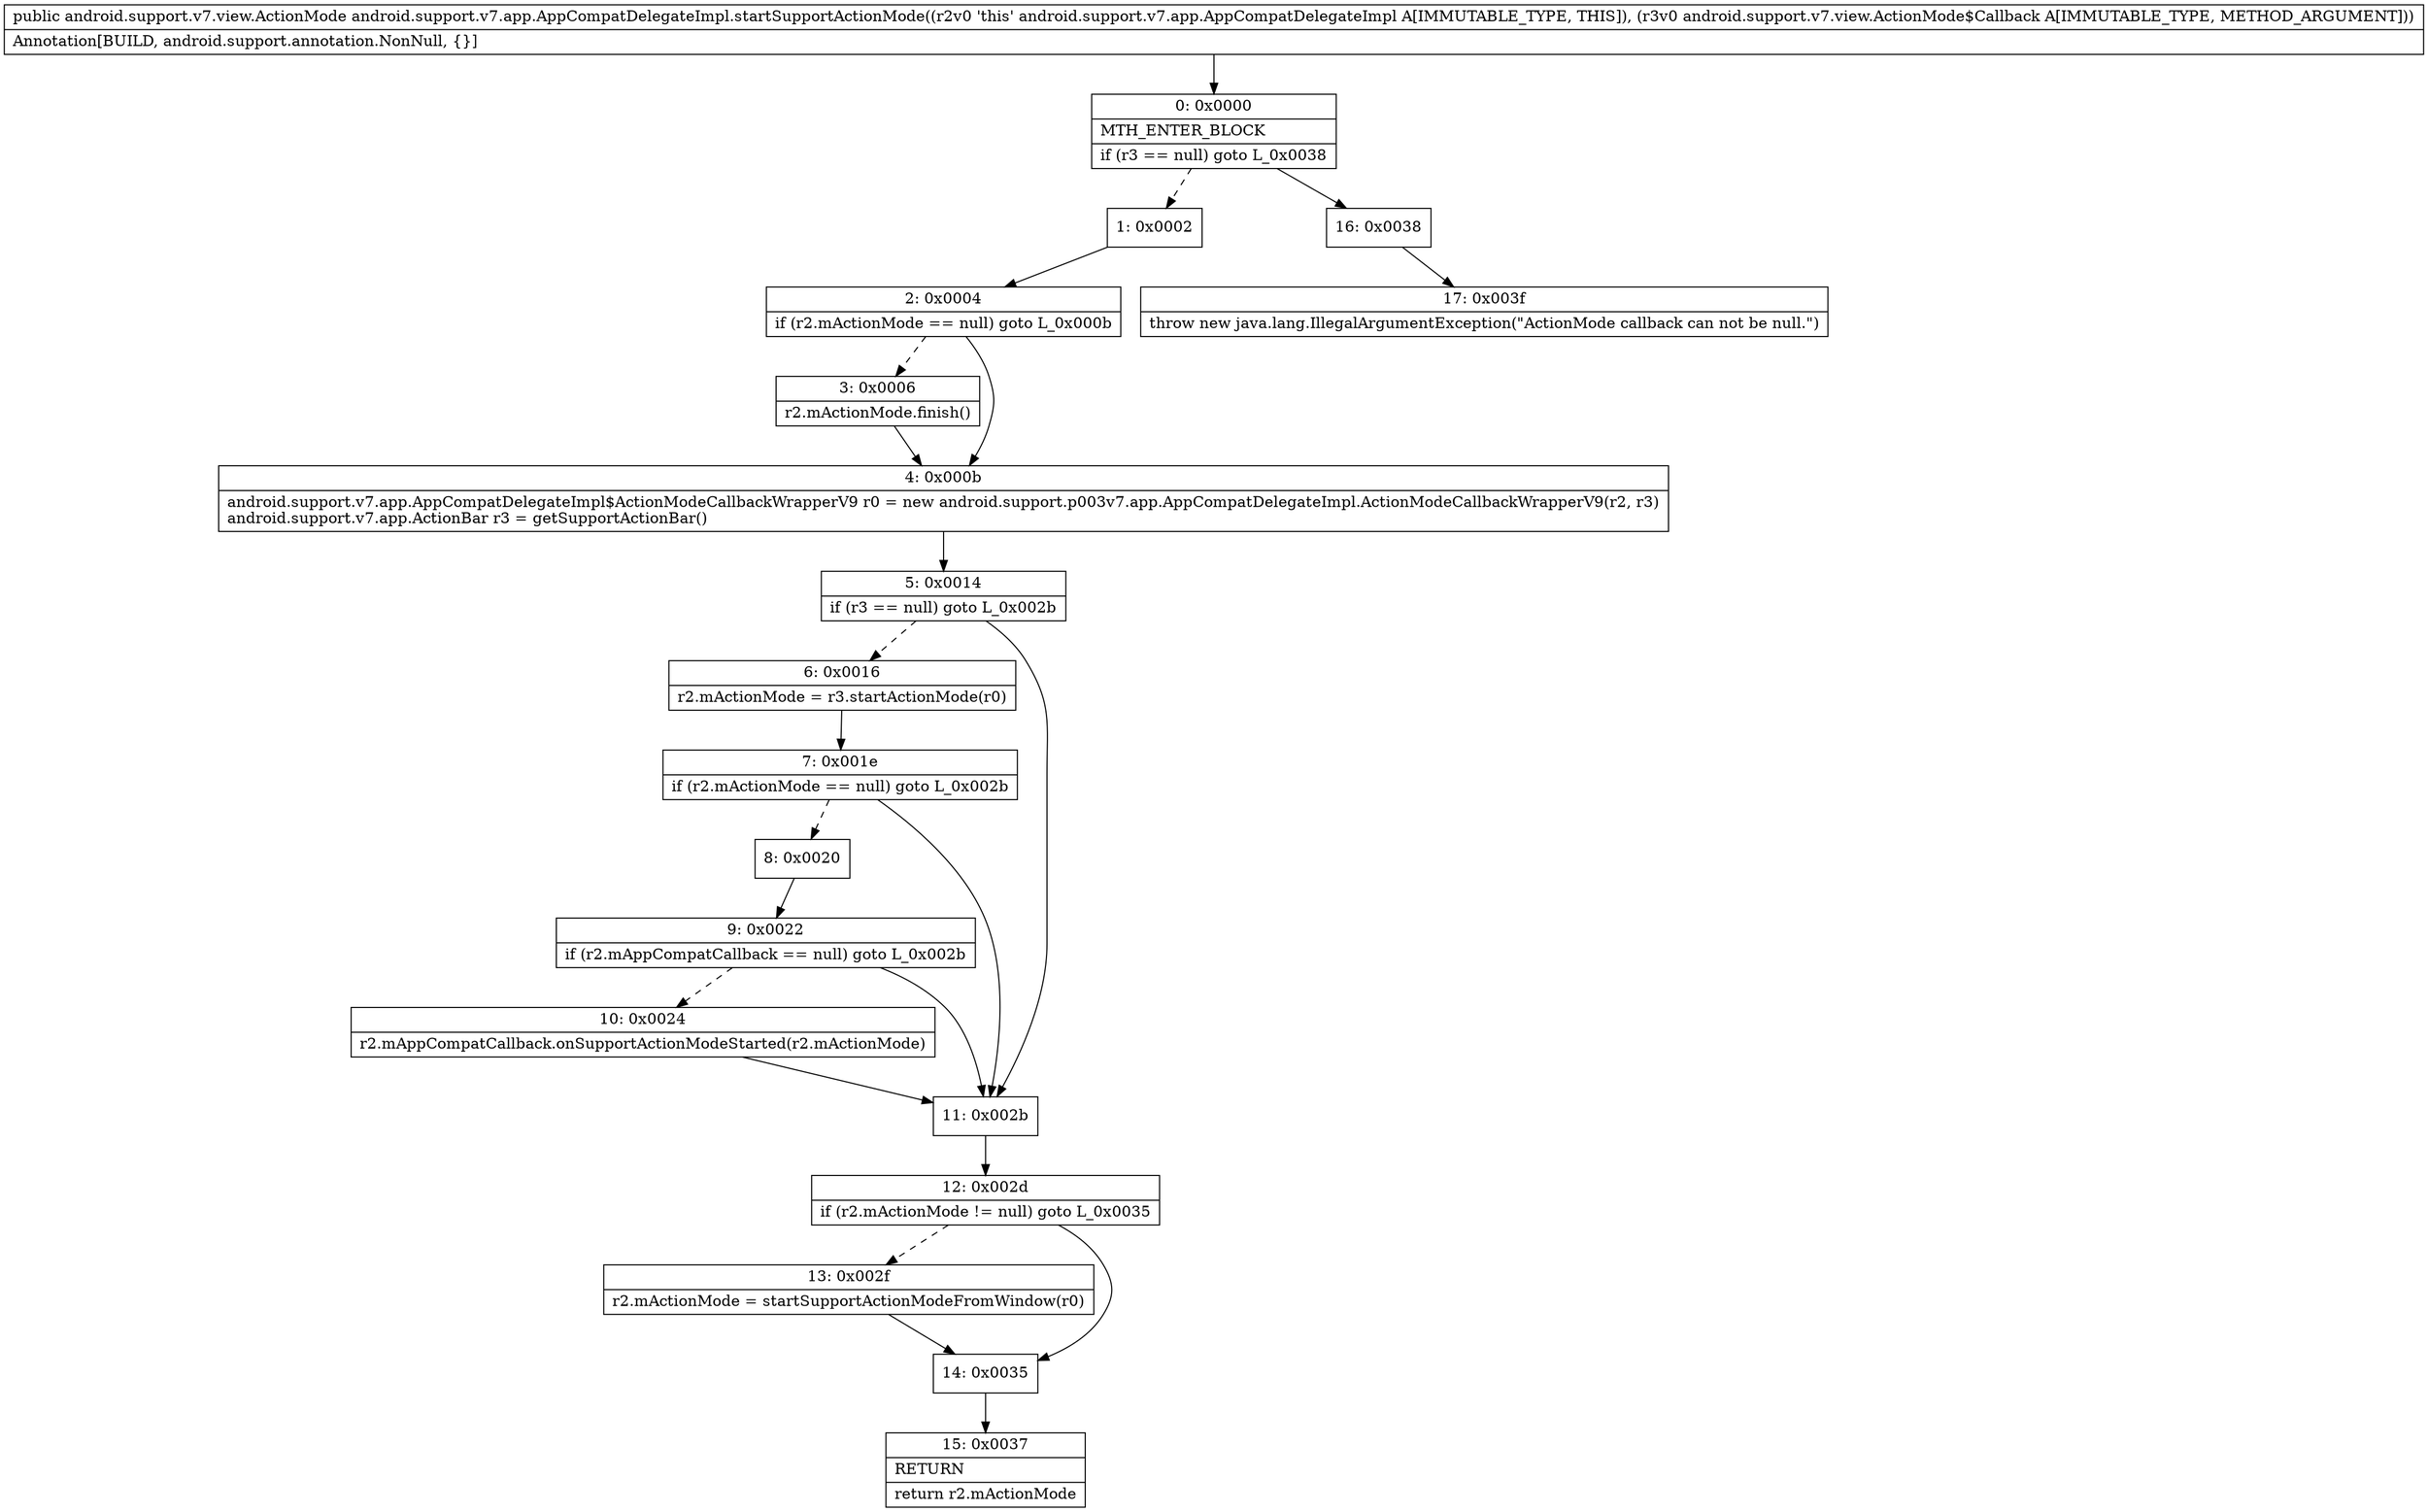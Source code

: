 digraph "CFG forandroid.support.v7.app.AppCompatDelegateImpl.startSupportActionMode(Landroid\/support\/v7\/view\/ActionMode$Callback;)Landroid\/support\/v7\/view\/ActionMode;" {
Node_0 [shape=record,label="{0\:\ 0x0000|MTH_ENTER_BLOCK\l|if (r3 == null) goto L_0x0038\l}"];
Node_1 [shape=record,label="{1\:\ 0x0002}"];
Node_2 [shape=record,label="{2\:\ 0x0004|if (r2.mActionMode == null) goto L_0x000b\l}"];
Node_3 [shape=record,label="{3\:\ 0x0006|r2.mActionMode.finish()\l}"];
Node_4 [shape=record,label="{4\:\ 0x000b|android.support.v7.app.AppCompatDelegateImpl$ActionModeCallbackWrapperV9 r0 = new android.support.p003v7.app.AppCompatDelegateImpl.ActionModeCallbackWrapperV9(r2, r3)\landroid.support.v7.app.ActionBar r3 = getSupportActionBar()\l}"];
Node_5 [shape=record,label="{5\:\ 0x0014|if (r3 == null) goto L_0x002b\l}"];
Node_6 [shape=record,label="{6\:\ 0x0016|r2.mActionMode = r3.startActionMode(r0)\l}"];
Node_7 [shape=record,label="{7\:\ 0x001e|if (r2.mActionMode == null) goto L_0x002b\l}"];
Node_8 [shape=record,label="{8\:\ 0x0020}"];
Node_9 [shape=record,label="{9\:\ 0x0022|if (r2.mAppCompatCallback == null) goto L_0x002b\l}"];
Node_10 [shape=record,label="{10\:\ 0x0024|r2.mAppCompatCallback.onSupportActionModeStarted(r2.mActionMode)\l}"];
Node_11 [shape=record,label="{11\:\ 0x002b}"];
Node_12 [shape=record,label="{12\:\ 0x002d|if (r2.mActionMode != null) goto L_0x0035\l}"];
Node_13 [shape=record,label="{13\:\ 0x002f|r2.mActionMode = startSupportActionModeFromWindow(r0)\l}"];
Node_14 [shape=record,label="{14\:\ 0x0035}"];
Node_15 [shape=record,label="{15\:\ 0x0037|RETURN\l|return r2.mActionMode\l}"];
Node_16 [shape=record,label="{16\:\ 0x0038}"];
Node_17 [shape=record,label="{17\:\ 0x003f|throw new java.lang.IllegalArgumentException(\"ActionMode callback can not be null.\")\l}"];
MethodNode[shape=record,label="{public android.support.v7.view.ActionMode android.support.v7.app.AppCompatDelegateImpl.startSupportActionMode((r2v0 'this' android.support.v7.app.AppCompatDelegateImpl A[IMMUTABLE_TYPE, THIS]), (r3v0 android.support.v7.view.ActionMode$Callback A[IMMUTABLE_TYPE, METHOD_ARGUMENT]))  | Annotation[BUILD, android.support.annotation.NonNull, \{\}]\l}"];
MethodNode -> Node_0;
Node_0 -> Node_1[style=dashed];
Node_0 -> Node_16;
Node_1 -> Node_2;
Node_2 -> Node_3[style=dashed];
Node_2 -> Node_4;
Node_3 -> Node_4;
Node_4 -> Node_5;
Node_5 -> Node_6[style=dashed];
Node_5 -> Node_11;
Node_6 -> Node_7;
Node_7 -> Node_8[style=dashed];
Node_7 -> Node_11;
Node_8 -> Node_9;
Node_9 -> Node_10[style=dashed];
Node_9 -> Node_11;
Node_10 -> Node_11;
Node_11 -> Node_12;
Node_12 -> Node_13[style=dashed];
Node_12 -> Node_14;
Node_13 -> Node_14;
Node_14 -> Node_15;
Node_16 -> Node_17;
}

